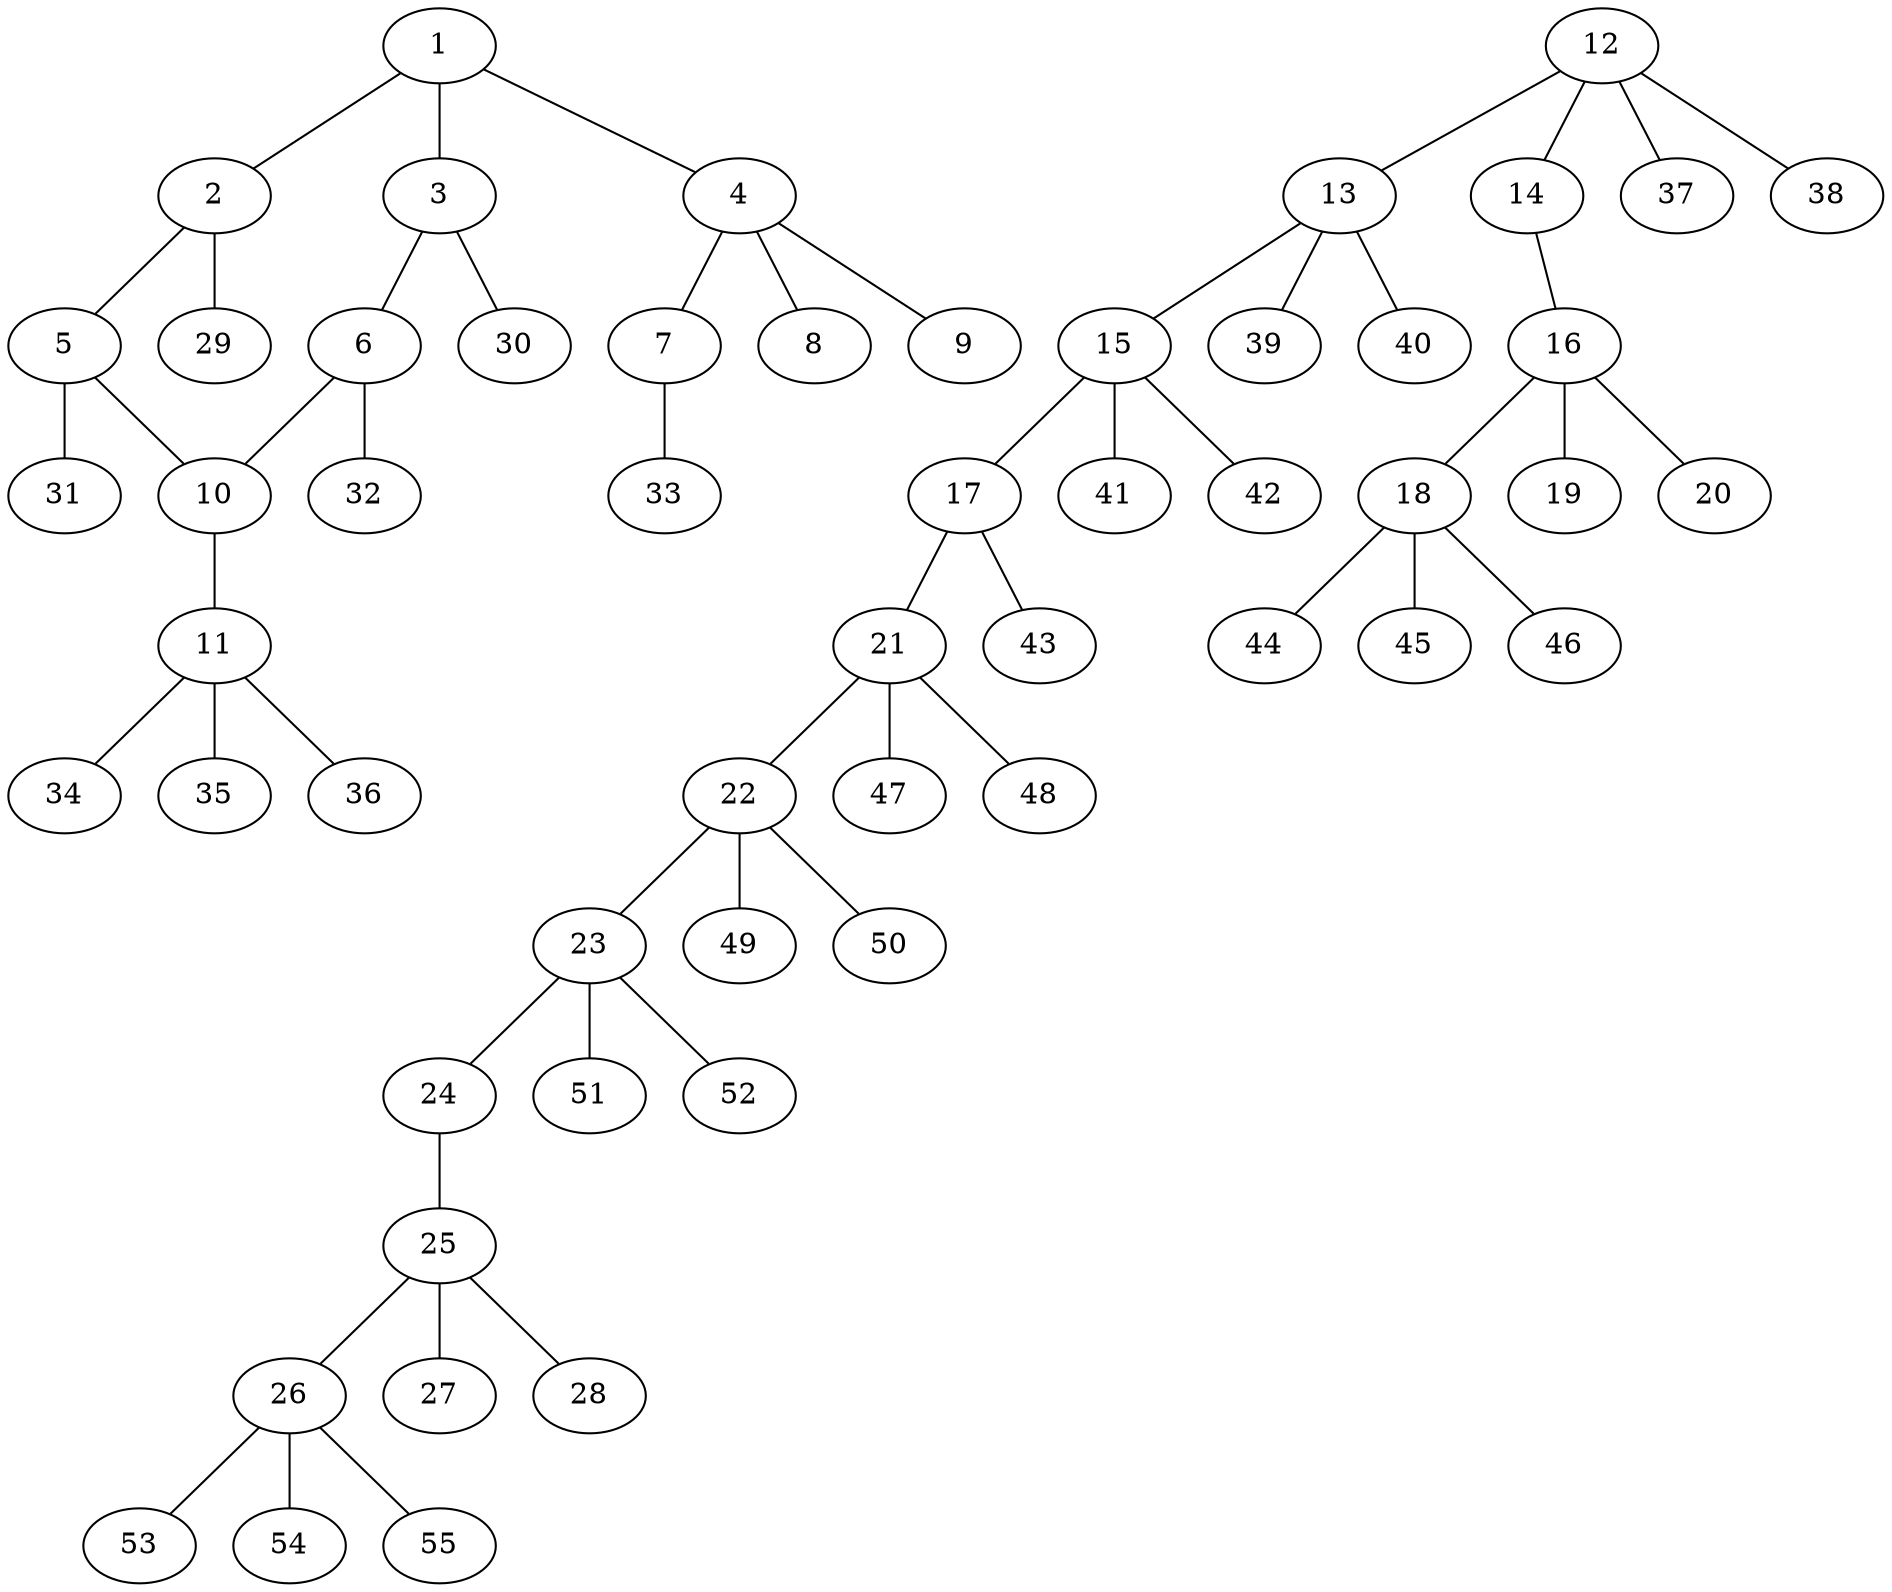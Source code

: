 graph molecule_3795 {
	1	 [chem=C];
	2	 [chem=C];
	1 -- 2	 [valence=2];
	3	 [chem=C];
	1 -- 3	 [valence=1];
	4	 [chem=S];
	1 -- 4	 [valence=1];
	5	 [chem=C];
	2 -- 5	 [valence=1];
	29	 [chem=H];
	2 -- 29	 [valence=1];
	6	 [chem=C];
	3 -- 6	 [valence=2];
	30	 [chem=H];
	3 -- 30	 [valence=1];
	7	 [chem=O];
	4 -- 7	 [valence=1];
	8	 [chem=O];
	4 -- 8	 [valence=2];
	9	 [chem=O];
	4 -- 9	 [valence=2];
	10	 [chem=C];
	5 -- 10	 [valence=2];
	31	 [chem=H];
	5 -- 31	 [valence=1];
	6 -- 10	 [valence=1];
	32	 [chem=H];
	6 -- 32	 [valence=1];
	33	 [chem=H];
	7 -- 33	 [valence=1];
	11	 [chem=C];
	10 -- 11	 [valence=1];
	34	 [chem=H];
	11 -- 34	 [valence=1];
	35	 [chem=H];
	11 -- 35	 [valence=1];
	36	 [chem=H];
	11 -- 36	 [valence=1];
	12	 [chem=C];
	13	 [chem=C];
	12 -- 13	 [valence=1];
	14	 [chem=O];
	12 -- 14	 [valence=1];
	37	 [chem=H];
	12 -- 37	 [valence=1];
	38	 [chem=H];
	12 -- 38	 [valence=1];
	15	 [chem=C];
	13 -- 15	 [valence=1];
	39	 [chem=H];
	13 -- 39	 [valence=1];
	40	 [chem=H];
	13 -- 40	 [valence=1];
	16	 [chem=S];
	14 -- 16	 [valence=1];
	17	 [chem=N];
	15 -- 17	 [valence=1];
	41	 [chem=H];
	15 -- 41	 [valence=1];
	42	 [chem=H];
	15 -- 42	 [valence=1];
	18	 [chem=C];
	16 -- 18	 [valence=1];
	19	 [chem=O];
	16 -- 19	 [valence=2];
	20	 [chem=O];
	16 -- 20	 [valence=2];
	21	 [chem=C];
	17 -- 21	 [valence=1];
	43	 [chem=H];
	17 -- 43	 [valence=1];
	44	 [chem=H];
	18 -- 44	 [valence=1];
	45	 [chem=H];
	18 -- 45	 [valence=1];
	46	 [chem=H];
	18 -- 46	 [valence=1];
	22	 [chem=C];
	21 -- 22	 [valence=1];
	47	 [chem=H];
	21 -- 47	 [valence=1];
	48	 [chem=H];
	21 -- 48	 [valence=1];
	23	 [chem=C];
	22 -- 23	 [valence=1];
	49	 [chem=H];
	22 -- 49	 [valence=1];
	50	 [chem=H];
	22 -- 50	 [valence=1];
	24	 [chem=O];
	23 -- 24	 [valence=1];
	51	 [chem=H];
	23 -- 51	 [valence=1];
	52	 [chem=H];
	23 -- 52	 [valence=1];
	25	 [chem=S];
	24 -- 25	 [valence=1];
	26	 [chem=C];
	25 -- 26	 [valence=1];
	27	 [chem=O];
	25 -- 27	 [valence=2];
	28	 [chem=O];
	25 -- 28	 [valence=2];
	53	 [chem=H];
	26 -- 53	 [valence=1];
	54	 [chem=H];
	26 -- 54	 [valence=1];
	55	 [chem=H];
	26 -- 55	 [valence=1];
}
